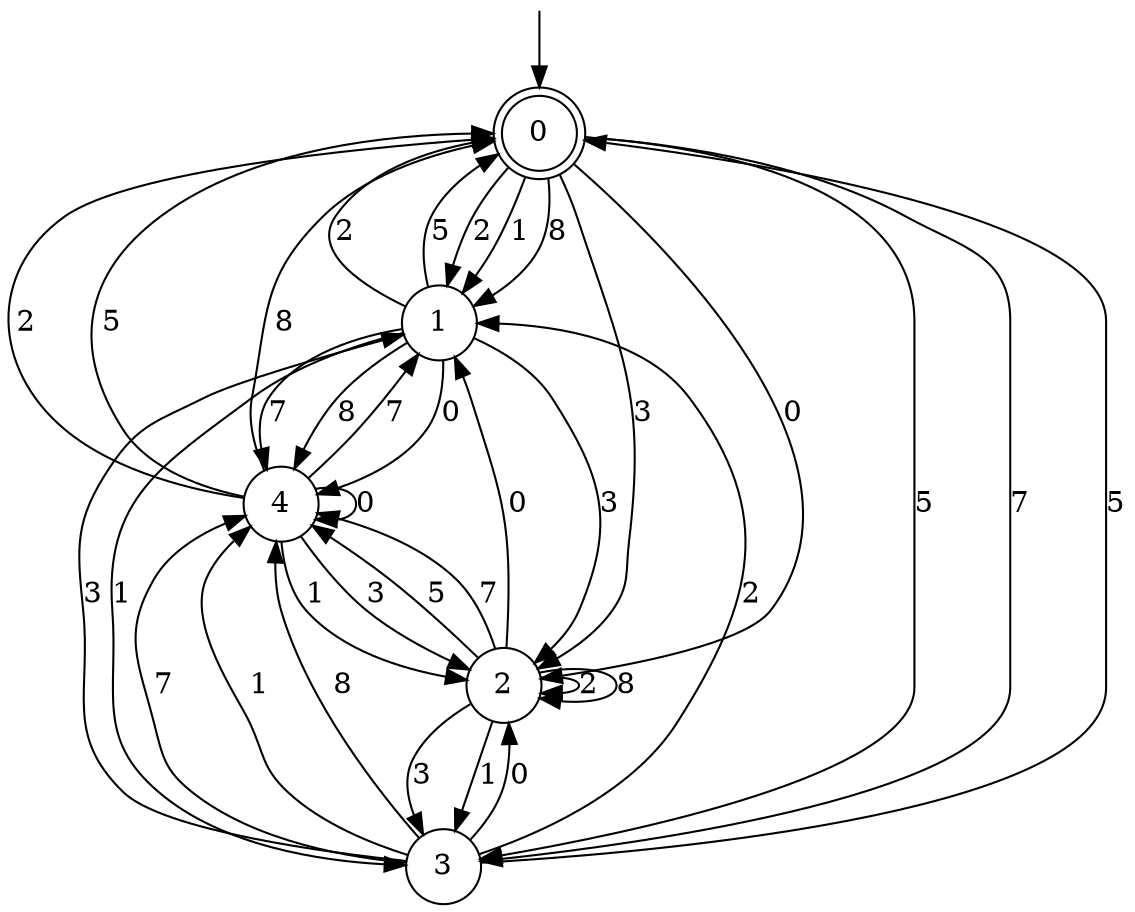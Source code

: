 digraph g {

	s0 [shape="doublecircle" label="0"];
	s1 [shape="circle" label="1"];
	s2 [shape="circle" label="2"];
	s3 [shape="circle" label="3"];
	s4 [shape="circle" label="4"];
	s0 -> s1 [label="2"];
	s0 -> s2 [label="3"];
	s0 -> s2 [label="0"];
	s0 -> s3 [label="5"];
	s0 -> s3 [label="7"];
	s0 -> s1 [label="1"];
	s0 -> s1 [label="8"];
	s1 -> s0 [label="2"];
	s1 -> s2 [label="3"];
	s1 -> s4 [label="0"];
	s1 -> s0 [label="5"];
	s1 -> s4 [label="7"];
	s1 -> s3 [label="1"];
	s1 -> s4 [label="8"];
	s2 -> s2 [label="2"];
	s2 -> s3 [label="3"];
	s2 -> s1 [label="0"];
	s2 -> s4 [label="5"];
	s2 -> s4 [label="7"];
	s2 -> s3 [label="1"];
	s2 -> s2 [label="8"];
	s3 -> s1 [label="2"];
	s3 -> s1 [label="3"];
	s3 -> s2 [label="0"];
	s3 -> s0 [label="5"];
	s3 -> s4 [label="7"];
	s3 -> s4 [label="1"];
	s3 -> s4 [label="8"];
	s4 -> s0 [label="2"];
	s4 -> s2 [label="3"];
	s4 -> s4 [label="0"];
	s4 -> s0 [label="5"];
	s4 -> s1 [label="7"];
	s4 -> s2 [label="1"];
	s4 -> s0 [label="8"];

__start0 [label="" shape="none" width="0" height="0"];
__start0 -> s0;

}

